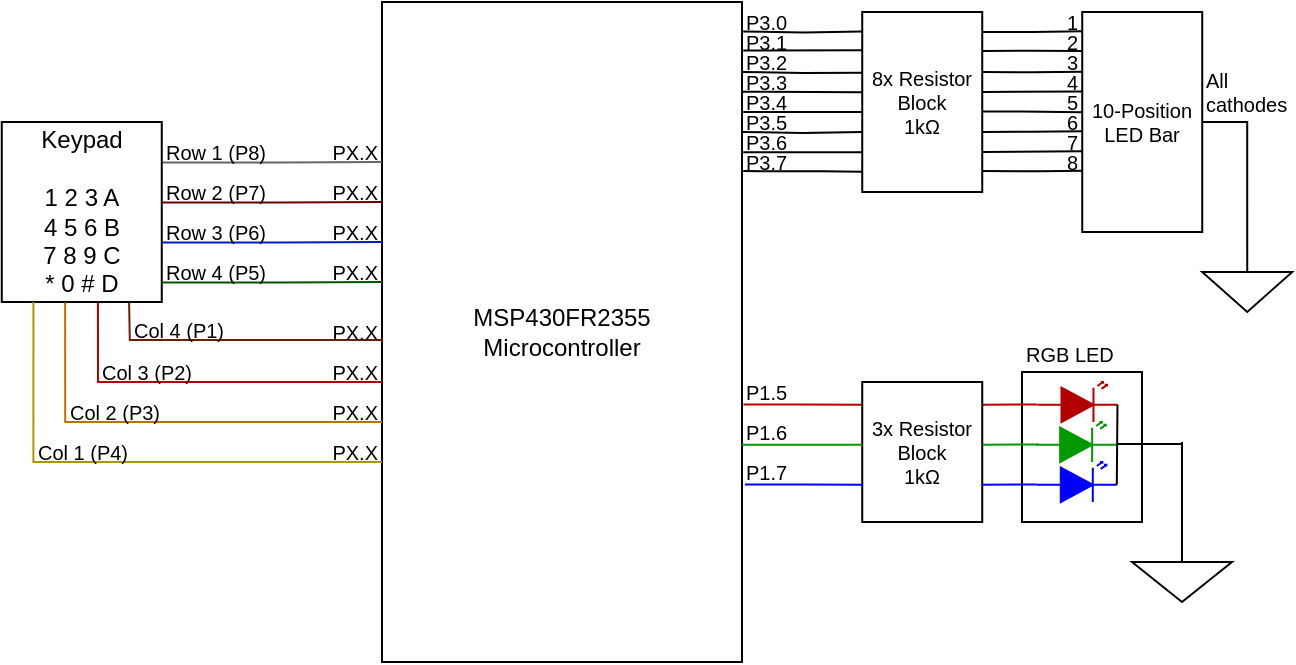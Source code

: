 <mxfile version="20.8.16" type="device"><diagram name="Page-1" id="kzfvySlIqwPfP_L1Abvg"><mxGraphModel dx="474" dy="565" grid="1" gridSize="10" guides="1" tooltips="1" connect="1" arrows="1" fold="1" page="1" pageScale="1" pageWidth="850" pageHeight="1100" math="0" shadow="0"><root><mxCell id="0"/><mxCell id="1" parent="0"/><mxCell id="_Lrtg282u_XTiWwcPt3M-151" value="" style="rounded=0;whiteSpace=wrap;html=1;" vertex="1" parent="1"><mxGeometry x="570" y="355" width="60" height="75" as="geometry"/></mxCell><mxCell id="_Lrtg282u_XTiWwcPt3M-1" value="MSP430FR2355&lt;br style=&quot;border-color: var(--border-color);&quot;&gt;Microcontroller" style="rounded=0;whiteSpace=wrap;html=1;" vertex="1" parent="1"><mxGeometry x="250" y="170" width="180" height="330" as="geometry"/></mxCell><mxCell id="_Lrtg282u_XTiWwcPt3M-58" value="8x Resistor Block&lt;br&gt;1kΩ" style="rounded=0;whiteSpace=wrap;html=1;fontSize=10;" vertex="1" parent="1"><mxGeometry x="490.12" y="175" width="60" height="90" as="geometry"/></mxCell><mxCell id="_Lrtg282u_XTiWwcPt3M-59" style="edgeStyle=orthogonalEdgeStyle;rounded=0;orthogonalLoop=1;jettySize=auto;html=1;exitX=1.004;exitY=0.081;exitDx=0;exitDy=0;endArrow=none;endFill=0;exitPerimeter=0;entryX=-0.003;entryY=0.108;entryDx=0;entryDy=0;entryPerimeter=0;fillColor=#f5f5f5;strokeColor=#000000;" edge="1" parent="1" target="_Lrtg282u_XTiWwcPt3M-58"><mxGeometry relative="1" as="geometry"><mxPoint x="430.6" y="184.72" as="sourcePoint"/><mxPoint x="500.12" y="185" as="targetPoint"/><Array as="points"/></mxGeometry></mxCell><mxCell id="_Lrtg282u_XTiWwcPt3M-60" style="edgeStyle=orthogonalEdgeStyle;rounded=0;orthogonalLoop=1;jettySize=auto;html=1;endArrow=none;endFill=0;entryX=-0.003;entryY=0.212;entryDx=0;entryDy=0;entryPerimeter=0;exitX=1.004;exitY=0.16;exitDx=0;exitDy=0;exitPerimeter=0;fillColor=#a20025;strokeColor=#000000;" edge="1" parent="1" target="_Lrtg282u_XTiWwcPt3M-58"><mxGeometry relative="1" as="geometry"><mxPoint x="430.6" y="194.2" as="sourcePoint"/><mxPoint x="509.82" y="185.08" as="targetPoint"/><Array as="points"><mxPoint x="440.12" y="194"/></Array></mxGeometry></mxCell><mxCell id="_Lrtg282u_XTiWwcPt3M-61" style="edgeStyle=orthogonalEdgeStyle;rounded=0;orthogonalLoop=1;jettySize=auto;html=1;endArrow=none;endFill=0;entryX=-0.001;entryY=0.338;entryDx=0;entryDy=0;exitX=1;exitY=0.25;exitDx=0;exitDy=0;entryPerimeter=0;fillColor=#0050ef;strokeColor=#000000;" edge="1" parent="1" target="_Lrtg282u_XTiWwcPt3M-58"><mxGeometry relative="1" as="geometry"><mxPoint x="430.12" y="205" as="sourcePoint"/><mxPoint x="509.82" y="185.08" as="targetPoint"/><Array as="points"/></mxGeometry></mxCell><mxCell id="_Lrtg282u_XTiWwcPt3M-62" style="edgeStyle=orthogonalEdgeStyle;rounded=0;orthogonalLoop=1;jettySize=auto;html=1;endArrow=none;endFill=0;exitX=1.001;exitY=0.332;exitDx=0;exitDy=0;exitPerimeter=0;entryX=0.002;entryY=0.446;entryDx=0;entryDy=0;entryPerimeter=0;fillColor=#008a00;strokeColor=#000000;" edge="1" parent="1" target="_Lrtg282u_XTiWwcPt3M-58"><mxGeometry relative="1" as="geometry"><mxPoint x="430.24" y="214.84" as="sourcePoint"/><mxPoint x="490.12" y="205" as="targetPoint"/><Array as="points"><mxPoint x="490.12" y="215"/></Array></mxGeometry></mxCell><mxCell id="_Lrtg282u_XTiWwcPt3M-63" style="edgeStyle=orthogonalEdgeStyle;rounded=0;orthogonalLoop=1;jettySize=auto;html=1;endArrow=none;endFill=0;entryX=0.002;entryY=0.559;entryDx=0;entryDy=0;entryPerimeter=0;exitX=1.004;exitY=0.417;exitDx=0;exitDy=0;exitPerimeter=0;fillColor=#e3c800;strokeColor=#000000;" edge="1" parent="1" target="_Lrtg282u_XTiWwcPt3M-58"><mxGeometry relative="1" as="geometry"><mxPoint x="430.6" y="225.04" as="sourcePoint"/><mxPoint x="509.82" y="185.08" as="targetPoint"/><Array as="points"><mxPoint x="430.12" y="225"/><mxPoint x="490.12" y="225"/></Array></mxGeometry></mxCell><mxCell id="_Lrtg282u_XTiWwcPt3M-64" style="edgeStyle=orthogonalEdgeStyle;rounded=0;orthogonalLoop=1;jettySize=auto;html=1;endArrow=none;endFill=0;exitX=1;exitY=0.5;exitDx=0;exitDy=0;entryX=-0.005;entryY=0.667;entryDx=0;entryDy=0;entryPerimeter=0;fillColor=#f0a30a;strokeColor=#000000;" edge="1" parent="1" target="_Lrtg282u_XTiWwcPt3M-58"><mxGeometry relative="1" as="geometry"><mxPoint x="430.12" y="235" as="sourcePoint"/><mxPoint x="500.12" y="245" as="targetPoint"/><Array as="points"/></mxGeometry></mxCell><mxCell id="_Lrtg282u_XTiWwcPt3M-65" style="edgeStyle=orthogonalEdgeStyle;rounded=0;orthogonalLoop=1;jettySize=auto;html=1;endArrow=none;endFill=0;entryX=-0.001;entryY=0.779;entryDx=0;entryDy=0;entryPerimeter=0;exitX=1.004;exitY=0.584;exitDx=0;exitDy=0;exitPerimeter=0;fillColor=#e51400;strokeColor=#000000;" edge="1" parent="1" target="_Lrtg282u_XTiWwcPt3M-58"><mxGeometry relative="1" as="geometry"><mxPoint x="430.6" y="245.08" as="sourcePoint"/><mxPoint x="509.82" y="185.08" as="targetPoint"/><Array as="points"><mxPoint x="430.12" y="245"/><mxPoint x="490.12" y="245"/></Array></mxGeometry></mxCell><mxCell id="_Lrtg282u_XTiWwcPt3M-66" style="edgeStyle=orthogonalEdgeStyle;rounded=0;orthogonalLoop=1;jettySize=auto;html=1;endArrow=none;endFill=0;exitX=1.004;exitY=0.663;exitDx=0;exitDy=0;exitPerimeter=0;entryX=-0.001;entryY=0.887;entryDx=0;entryDy=0;entryPerimeter=0;fillColor=#a0522d;strokeColor=#000000;" edge="1" parent="1" target="_Lrtg282u_XTiWwcPt3M-58"><mxGeometry relative="1" as="geometry"><mxPoint x="430.6" y="254.56" as="sourcePoint"/><mxPoint x="490.12" y="255" as="targetPoint"/><Array as="points"><mxPoint x="470.12" y="255"/></Array></mxGeometry></mxCell><mxCell id="_Lrtg282u_XTiWwcPt3M-67" value="P3.0" style="text;html=1;strokeColor=none;fillColor=none;align=left;verticalAlign=middle;whiteSpace=wrap;rounded=0;movable=1;resizable=1;rotatable=1;deletable=1;editable=1;connectable=1;fontSize=10;" vertex="1" parent="1"><mxGeometry x="430.12" y="175" width="30" height="10" as="geometry"/></mxCell><mxCell id="_Lrtg282u_XTiWwcPt3M-68" value="P3.1" style="text;html=1;strokeColor=none;fillColor=none;align=left;verticalAlign=middle;whiteSpace=wrap;rounded=0;movable=1;resizable=1;rotatable=1;deletable=1;editable=1;connectable=1;fontSize=10;" vertex="1" parent="1"><mxGeometry x="430.12" y="185" width="30" height="10" as="geometry"/></mxCell><mxCell id="_Lrtg282u_XTiWwcPt3M-69" value="&lt;span style=&quot;font-weight: normal;&quot;&gt;P3.2&lt;/span&gt;" style="text;html=1;strokeColor=none;fillColor=none;align=left;verticalAlign=middle;whiteSpace=wrap;rounded=0;movable=1;resizable=1;rotatable=1;deletable=1;editable=1;connectable=1;fontSize=10;fontStyle=1" vertex="1" parent="1"><mxGeometry x="430.12" y="195" width="30" height="10" as="geometry"/></mxCell><mxCell id="_Lrtg282u_XTiWwcPt3M-70" value="P3.3" style="text;html=1;strokeColor=none;fillColor=none;align=left;verticalAlign=middle;whiteSpace=wrap;rounded=0;movable=1;resizable=1;rotatable=1;deletable=1;editable=1;connectable=1;fontSize=10;fontStyle=0" vertex="1" parent="1"><mxGeometry x="430.12" y="205" width="30" height="10" as="geometry"/></mxCell><mxCell id="_Lrtg282u_XTiWwcPt3M-71" value="P3.4" style="text;html=1;strokeColor=none;fillColor=none;align=left;verticalAlign=middle;whiteSpace=wrap;rounded=0;movable=1;resizable=1;rotatable=1;deletable=1;editable=1;connectable=1;fontSize=10;" vertex="1" parent="1"><mxGeometry x="430.12" y="215" width="30" height="10" as="geometry"/></mxCell><mxCell id="_Lrtg282u_XTiWwcPt3M-72" value="P3.5" style="text;html=1;strokeColor=none;fillColor=none;align=left;verticalAlign=middle;whiteSpace=wrap;rounded=0;movable=1;resizable=1;rotatable=1;deletable=1;editable=1;connectable=1;fontSize=10;" vertex="1" parent="1"><mxGeometry x="430.12" y="225" width="30" height="10" as="geometry"/></mxCell><mxCell id="_Lrtg282u_XTiWwcPt3M-73" value="P3.6" style="text;html=1;strokeColor=none;fillColor=none;align=left;verticalAlign=middle;whiteSpace=wrap;rounded=0;movable=1;resizable=1;rotatable=1;deletable=1;editable=1;connectable=1;fontSize=10;" vertex="1" parent="1"><mxGeometry x="430.12" y="235" width="30" height="10" as="geometry"/></mxCell><mxCell id="_Lrtg282u_XTiWwcPt3M-74" value="P3.7" style="text;html=1;strokeColor=none;fillColor=none;align=left;verticalAlign=middle;whiteSpace=wrap;rounded=0;movable=1;resizable=1;rotatable=1;deletable=1;editable=1;connectable=1;fontSize=10;" vertex="1" parent="1"><mxGeometry x="430.12" y="245" width="30" height="10" as="geometry"/></mxCell><mxCell id="_Lrtg282u_XTiWwcPt3M-75" value="10-Position LED Bar" style="rounded=0;whiteSpace=wrap;html=1;fontSize=10;" vertex="1" parent="1"><mxGeometry x="600.12" y="175" width="60" height="110" as="geometry"/></mxCell><mxCell id="_Lrtg282u_XTiWwcPt3M-76" style="edgeStyle=orthogonalEdgeStyle;rounded=0;orthogonalLoop=1;jettySize=auto;html=1;exitX=1.003;exitY=0.111;exitDx=0;exitDy=0;endArrow=none;endFill=0;exitPerimeter=0;entryX=0;entryY=0.088;entryDx=0;entryDy=0;entryPerimeter=0;fillColor=#f5f5f5;strokeColor=#000000;" edge="1" parent="1" source="_Lrtg282u_XTiWwcPt3M-58" target="_Lrtg282u_XTiWwcPt3M-75"><mxGeometry relative="1" as="geometry"><mxPoint x="540.6" y="184.72" as="sourcePoint"/><mxPoint x="619.94" y="184.72" as="targetPoint"/><Array as="points"/></mxGeometry></mxCell><mxCell id="_Lrtg282u_XTiWwcPt3M-77" style="edgeStyle=orthogonalEdgeStyle;rounded=0;orthogonalLoop=1;jettySize=auto;html=1;endArrow=none;endFill=0;entryX=-0.003;entryY=0.177;entryDx=0;entryDy=0;entryPerimeter=0;exitX=1.004;exitY=0.216;exitDx=0;exitDy=0;exitPerimeter=0;fillColor=#a20025;strokeColor=#000000;" edge="1" parent="1" source="_Lrtg282u_XTiWwcPt3M-58" target="_Lrtg282u_XTiWwcPt3M-75"><mxGeometry relative="1" as="geometry"><mxPoint x="540.6" y="194.2" as="sourcePoint"/><mxPoint x="619.94" y="194.08" as="targetPoint"/><Array as="points"/></mxGeometry></mxCell><mxCell id="_Lrtg282u_XTiWwcPt3M-78" style="edgeStyle=orthogonalEdgeStyle;rounded=0;orthogonalLoop=1;jettySize=auto;html=1;endArrow=none;endFill=0;entryX=0;entryY=0.272;entryDx=0;entryDy=0;exitX=1;exitY=0.334;exitDx=0;exitDy=0;entryPerimeter=0;fillColor=#0050ef;strokeColor=#000000;exitPerimeter=0;" edge="1" parent="1" source="_Lrtg282u_XTiWwcPt3M-58" target="_Lrtg282u_XTiWwcPt3M-75"><mxGeometry relative="1" as="geometry"><mxPoint x="540.12" y="205" as="sourcePoint"/><mxPoint x="620.06" y="205.42" as="targetPoint"/><Array as="points"/></mxGeometry></mxCell><mxCell id="_Lrtg282u_XTiWwcPt3M-79" style="edgeStyle=orthogonalEdgeStyle;rounded=0;orthogonalLoop=1;jettySize=auto;html=1;endArrow=none;endFill=0;exitX=1.004;exitY=0.444;exitDx=0;exitDy=0;exitPerimeter=0;entryX=-0.003;entryY=0.361;entryDx=0;entryDy=0;entryPerimeter=0;fillColor=#008a00;strokeColor=#000000;" edge="1" parent="1" source="_Lrtg282u_XTiWwcPt3M-58" target="_Lrtg282u_XTiWwcPt3M-75"><mxGeometry relative="1" as="geometry"><mxPoint x="540.24" y="214.84" as="sourcePoint"/><mxPoint x="620.24" y="215.14" as="targetPoint"/><Array as="points"><mxPoint x="600.12" y="215"/></Array></mxGeometry></mxCell><mxCell id="_Lrtg282u_XTiWwcPt3M-80" style="edgeStyle=orthogonalEdgeStyle;rounded=0;orthogonalLoop=1;jettySize=auto;html=1;endArrow=none;endFill=0;entryX=0.004;entryY=0.456;entryDx=0;entryDy=0;entryPerimeter=0;fillColor=#e3c800;strokeColor=#000000;exitX=1.004;exitY=0.553;exitDx=0;exitDy=0;exitPerimeter=0;" edge="1" parent="1" source="_Lrtg282u_XTiWwcPt3M-58" target="_Lrtg282u_XTiWwcPt3M-75"><mxGeometry relative="1" as="geometry"><mxPoint x="570.12" y="235" as="sourcePoint"/><mxPoint x="620.24" y="225.31" as="targetPoint"/><Array as="points"><mxPoint x="570.12" y="225"/></Array></mxGeometry></mxCell><mxCell id="_Lrtg282u_XTiWwcPt3M-81" style="edgeStyle=orthogonalEdgeStyle;rounded=0;orthogonalLoop=1;jettySize=auto;html=1;endArrow=none;endFill=0;exitX=0.998;exitY=0.666;exitDx=0;exitDy=0;entryX=0;entryY=0.542;entryDx=0;entryDy=0;entryPerimeter=0;fillColor=#f0a30a;strokeColor=#000000;exitPerimeter=0;" edge="1" parent="1" source="_Lrtg282u_XTiWwcPt3M-58" target="_Lrtg282u_XTiWwcPt3M-75"><mxGeometry relative="1" as="geometry"><mxPoint x="540.12" y="235" as="sourcePoint"/><mxPoint x="619.82" y="235.03" as="targetPoint"/><Array as="points"/></mxGeometry></mxCell><mxCell id="_Lrtg282u_XTiWwcPt3M-82" style="edgeStyle=orthogonalEdgeStyle;rounded=0;orthogonalLoop=1;jettySize=auto;html=1;endArrow=none;endFill=0;entryX=-0.003;entryY=0.633;entryDx=0;entryDy=0;entryPerimeter=0;exitX=1.002;exitY=0.778;exitDx=0;exitDy=0;exitPerimeter=0;fillColor=#e51400;strokeColor=#000000;" edge="1" parent="1" source="_Lrtg282u_XTiWwcPt3M-58" target="_Lrtg282u_XTiWwcPt3M-75"><mxGeometry relative="1" as="geometry"><mxPoint x="540.6" y="245.08" as="sourcePoint"/><mxPoint x="620.06" y="245.11" as="targetPoint"/><Array as="points"><mxPoint x="600.12" y="245"/></Array></mxGeometry></mxCell><mxCell id="_Lrtg282u_XTiWwcPt3M-83" style="edgeStyle=orthogonalEdgeStyle;rounded=0;orthogonalLoop=1;jettySize=auto;html=1;endArrow=none;endFill=0;exitX=1;exitY=0.884;exitDx=0;exitDy=0;exitPerimeter=0;entryX=-0.003;entryY=0.722;entryDx=0;entryDy=0;entryPerimeter=0;fillColor=#a0522d;strokeColor=#000000;" edge="1" parent="1" source="_Lrtg282u_XTiWwcPt3M-58" target="_Lrtg282u_XTiWwcPt3M-75"><mxGeometry relative="1" as="geometry"><mxPoint x="540.6" y="254.56" as="sourcePoint"/><mxPoint x="620.06" y="254.83" as="targetPoint"/><Array as="points"><mxPoint x="580.12" y="255"/></Array></mxGeometry></mxCell><mxCell id="_Lrtg282u_XTiWwcPt3M-84" value="1" style="text;html=1;strokeColor=none;fillColor=none;align=right;verticalAlign=middle;whiteSpace=wrap;rounded=0;movable=1;resizable=1;rotatable=1;deletable=1;editable=1;connectable=1;fontSize=10;fontStyle=0" vertex="1" parent="1"><mxGeometry x="580.12" y="175" width="20" height="10" as="geometry"/></mxCell><mxCell id="_Lrtg282u_XTiWwcPt3M-85" value="2" style="text;html=1;strokeColor=none;fillColor=none;align=right;verticalAlign=middle;whiteSpace=wrap;rounded=0;movable=1;resizable=1;rotatable=1;deletable=1;editable=1;connectable=1;fontSize=10;fontStyle=0" vertex="1" parent="1"><mxGeometry x="580.12" y="185" width="20" height="10" as="geometry"/></mxCell><mxCell id="_Lrtg282u_XTiWwcPt3M-86" value="3" style="text;html=1;strokeColor=none;fillColor=none;align=right;verticalAlign=middle;whiteSpace=wrap;rounded=0;movable=1;resizable=1;rotatable=1;deletable=1;editable=1;connectable=1;fontSize=10;fontStyle=0" vertex="1" parent="1"><mxGeometry x="580.12" y="195" width="20" height="10" as="geometry"/></mxCell><mxCell id="_Lrtg282u_XTiWwcPt3M-87" value="4" style="text;html=1;strokeColor=none;fillColor=none;align=right;verticalAlign=middle;whiteSpace=wrap;rounded=0;movable=1;resizable=1;rotatable=1;deletable=1;editable=1;connectable=1;fontSize=10;fontStyle=0" vertex="1" parent="1"><mxGeometry x="580.12" y="205" width="20" height="10" as="geometry"/></mxCell><mxCell id="_Lrtg282u_XTiWwcPt3M-88" value="5" style="text;html=1;strokeColor=none;fillColor=none;align=right;verticalAlign=middle;whiteSpace=wrap;rounded=0;movable=1;resizable=1;rotatable=1;deletable=1;editable=1;connectable=1;fontSize=10;fontStyle=0" vertex="1" parent="1"><mxGeometry x="580.12" y="215" width="20" height="10" as="geometry"/></mxCell><mxCell id="_Lrtg282u_XTiWwcPt3M-89" value="6" style="text;html=1;strokeColor=none;fillColor=none;align=right;verticalAlign=middle;whiteSpace=wrap;rounded=0;movable=1;resizable=1;rotatable=1;deletable=1;editable=1;connectable=1;fontSize=10;fontStyle=0" vertex="1" parent="1"><mxGeometry x="580.12" y="225" width="20" height="10" as="geometry"/></mxCell><mxCell id="_Lrtg282u_XTiWwcPt3M-90" value="7" style="text;html=1;strokeColor=none;fillColor=none;align=right;verticalAlign=middle;whiteSpace=wrap;rounded=0;movable=1;resizable=1;rotatable=1;deletable=1;editable=1;connectable=1;fontSize=10;fontStyle=0" vertex="1" parent="1"><mxGeometry x="580.12" y="235" width="20" height="10" as="geometry"/></mxCell><mxCell id="_Lrtg282u_XTiWwcPt3M-91" value="8" style="text;html=1;strokeColor=none;fillColor=none;align=right;verticalAlign=middle;whiteSpace=wrap;rounded=0;movable=1;resizable=1;rotatable=1;deletable=1;editable=1;connectable=1;fontSize=10;fontStyle=0" vertex="1" parent="1"><mxGeometry x="580.12" y="245" width="20" height="10" as="geometry"/></mxCell><mxCell id="_Lrtg282u_XTiWwcPt3M-92" style="edgeStyle=orthogonalEdgeStyle;rounded=0;orthogonalLoop=1;jettySize=auto;html=1;exitX=0.5;exitY=0;exitDx=0;exitDy=0;exitPerimeter=0;entryX=1;entryY=0.5;entryDx=0;entryDy=0;fontSize=10;endArrow=none;endFill=0;" edge="1" parent="1" source="_Lrtg282u_XTiWwcPt3M-93" target="_Lrtg282u_XTiWwcPt3M-75"><mxGeometry relative="1" as="geometry"/></mxCell><mxCell id="_Lrtg282u_XTiWwcPt3M-93" value="" style="pointerEvents=1;verticalLabelPosition=bottom;shadow=0;dashed=0;align=center;html=1;verticalAlign=top;shape=mxgraph.electrical.signal_sources.signal_ground;" vertex="1" parent="1"><mxGeometry x="660.12" y="295" width="45" height="30" as="geometry"/></mxCell><mxCell id="_Lrtg282u_XTiWwcPt3M-94" value="All cathodes" style="text;html=1;strokeColor=none;fillColor=none;align=left;verticalAlign=bottom;whiteSpace=wrap;rounded=0;movable=1;resizable=1;rotatable=1;deletable=1;editable=1;connectable=1;fontSize=10;" vertex="1" parent="1"><mxGeometry x="660.12" y="205" width="40" height="25" as="geometry"/></mxCell><mxCell id="_Lrtg282u_XTiWwcPt3M-99" style="edgeStyle=orthogonalEdgeStyle;rounded=0;orthogonalLoop=1;jettySize=auto;html=1;entryX=0;entryY=0.57;entryDx=0;entryDy=0;entryPerimeter=0;endArrow=none;endFill=0;exitX=0.999;exitY=0.886;exitDx=0;exitDy=0;exitPerimeter=0;fillColor=#e51400;strokeColor=#B20000;" edge="1" parent="1" target="_Lrtg282u_XTiWwcPt3M-101"><mxGeometry relative="1" as="geometry"><mxPoint x="550.12" y="371.32" as="sourcePoint"/></mxGeometry></mxCell><mxCell id="_Lrtg282u_XTiWwcPt3M-101" value="" style="verticalLabelPosition=bottom;shadow=0;dashed=0;align=center;html=1;verticalAlign=top;shape=mxgraph.electrical.opto_electronics.led_2;pointerEvents=1;direction=east;fillColor=#B20000;fontColor=#ffffff;strokeColor=#B20000;" vertex="1" parent="1"><mxGeometry x="577.74" y="360" width="40" height="20" as="geometry"/></mxCell><mxCell id="_Lrtg282u_XTiWwcPt3M-104" value="3x Resistor Block&lt;br&gt;1kΩ" style="rounded=0;whiteSpace=wrap;html=1;fontSize=10;" vertex="1" parent="1"><mxGeometry x="490.12" y="360" width="60" height="70" as="geometry"/></mxCell><mxCell id="_Lrtg282u_XTiWwcPt3M-129" style="edgeStyle=orthogonalEdgeStyle;rounded=0;orthogonalLoop=1;jettySize=auto;html=1;entryX=0;entryY=0.57;entryDx=0;entryDy=0;entryPerimeter=0;endArrow=none;endFill=0;exitX=0.999;exitY=0.886;exitDx=0;exitDy=0;exitPerimeter=0;fillColor=#e51400;strokeColor=#009900;" edge="1" parent="1"><mxGeometry relative="1" as="geometry"><mxPoint x="550.45" y="391.32" as="sourcePoint"/><mxPoint x="578.07" y="391.4" as="targetPoint"/></mxGeometry></mxCell><mxCell id="_Lrtg282u_XTiWwcPt3M-131" value="" style="verticalLabelPosition=bottom;shadow=0;dashed=0;align=center;html=1;verticalAlign=top;shape=mxgraph.electrical.opto_electronics.led_2;pointerEvents=1;direction=east;fillColor=#009900;fontColor=#ffffff;strokeColor=#009900;" vertex="1" parent="1"><mxGeometry x="577.07" y="380" width="40" height="20" as="geometry"/></mxCell><mxCell id="_Lrtg282u_XTiWwcPt3M-133" style="edgeStyle=orthogonalEdgeStyle;rounded=0;orthogonalLoop=1;jettySize=auto;html=1;entryX=0;entryY=0.57;entryDx=0;entryDy=0;entryPerimeter=0;endArrow=none;endFill=0;exitX=0.999;exitY=0.886;exitDx=0;exitDy=0;exitPerimeter=0;fillColor=#e51400;strokeColor=#0000FF;" edge="1" parent="1" target="_Lrtg282u_XTiWwcPt3M-135"><mxGeometry relative="1" as="geometry"><mxPoint x="549.78" y="411.32" as="sourcePoint"/></mxGeometry></mxCell><mxCell id="_Lrtg282u_XTiWwcPt3M-135" value="" style="verticalLabelPosition=bottom;shadow=0;dashed=0;align=center;html=1;verticalAlign=top;shape=mxgraph.electrical.opto_electronics.led_2;pointerEvents=1;direction=east;fillColor=#0000FF;fontColor=#ffffff;strokeColor=#0000FF;" vertex="1" parent="1"><mxGeometry x="577.4" y="400" width="40" height="20" as="geometry"/></mxCell><mxCell id="_Lrtg282u_XTiWwcPt3M-139" value="" style="pointerEvents=1;verticalLabelPosition=bottom;shadow=0;dashed=0;align=center;html=1;verticalAlign=top;shape=mxgraph.electrical.signal_sources.signal_ground;" vertex="1" parent="1"><mxGeometry x="625" y="440" width="50" height="30" as="geometry"/></mxCell><mxCell id="_Lrtg282u_XTiWwcPt3M-141" style="edgeStyle=orthogonalEdgeStyle;rounded=0;orthogonalLoop=1;jettySize=auto;html=1;entryX=0;entryY=0.57;entryDx=0;entryDy=0;entryPerimeter=0;endArrow=none;endFill=0;exitX=1.004;exitY=0.61;exitDx=0;exitDy=0;exitPerimeter=0;fillColor=#e51400;strokeColor=#B20000;" edge="1" parent="1" source="_Lrtg282u_XTiWwcPt3M-1"><mxGeometry relative="1" as="geometry"><mxPoint x="462.12" y="371.32" as="sourcePoint"/><mxPoint x="489.74" y="371.4" as="targetPoint"/></mxGeometry></mxCell><mxCell id="_Lrtg282u_XTiWwcPt3M-142" style="edgeStyle=orthogonalEdgeStyle;rounded=0;orthogonalLoop=1;jettySize=auto;html=1;entryX=0;entryY=0.57;entryDx=0;entryDy=0;entryPerimeter=0;endArrow=none;endFill=0;exitX=1;exitY=0.671;exitDx=0;exitDy=0;exitPerimeter=0;fillColor=#e51400;strokeColor=#009900;" edge="1" parent="1" source="_Lrtg282u_XTiWwcPt3M-1"><mxGeometry relative="1" as="geometry"><mxPoint x="462.45" y="391.32" as="sourcePoint"/><mxPoint x="490.07" y="391.4" as="targetPoint"/></mxGeometry></mxCell><mxCell id="_Lrtg282u_XTiWwcPt3M-143" style="edgeStyle=orthogonalEdgeStyle;rounded=0;orthogonalLoop=1;jettySize=auto;html=1;entryX=0;entryY=0.57;entryDx=0;entryDy=0;entryPerimeter=0;endArrow=none;endFill=0;exitX=1.008;exitY=0.731;exitDx=0;exitDy=0;exitPerimeter=0;fillColor=#e51400;strokeColor=#0000FF;" edge="1" parent="1" source="_Lrtg282u_XTiWwcPt3M-1"><mxGeometry relative="1" as="geometry"><mxPoint x="462.78" y="411.32" as="sourcePoint"/><mxPoint x="490.4" y="411.4" as="targetPoint"/></mxGeometry></mxCell><mxCell id="_Lrtg282u_XTiWwcPt3M-145" value="P1.5" style="text;html=1;strokeColor=none;fillColor=none;align=left;verticalAlign=middle;whiteSpace=wrap;rounded=0;movable=1;resizable=1;rotatable=1;deletable=1;editable=1;connectable=1;fontSize=10;" vertex="1" parent="1"><mxGeometry x="430" y="360" width="30" height="10" as="geometry"/></mxCell><mxCell id="_Lrtg282u_XTiWwcPt3M-146" value="P1.6" style="text;html=1;strokeColor=none;fillColor=none;align=left;verticalAlign=middle;whiteSpace=wrap;rounded=0;movable=1;resizable=1;rotatable=1;deletable=1;editable=1;connectable=1;fontSize=10;" vertex="1" parent="1"><mxGeometry x="430" y="380" width="30" height="10" as="geometry"/></mxCell><mxCell id="_Lrtg282u_XTiWwcPt3M-147" value="P1.7" style="text;html=1;strokeColor=none;fillColor=none;align=left;verticalAlign=middle;whiteSpace=wrap;rounded=0;movable=1;resizable=1;rotatable=1;deletable=1;editable=1;connectable=1;fontSize=10;" vertex="1" parent="1"><mxGeometry x="430.12" y="400" width="30" height="10" as="geometry"/></mxCell><mxCell id="_Lrtg282u_XTiWwcPt3M-153" value="" style="endArrow=none;html=1;rounded=0;strokeColor=#000000;fillColor=#000000;entryX=1;entryY=0.57;entryDx=0;entryDy=0;entryPerimeter=0;exitX=1;exitY=0.57;exitDx=0;exitDy=0;exitPerimeter=0;" edge="1" parent="1" source="_Lrtg282u_XTiWwcPt3M-135" target="_Lrtg282u_XTiWwcPt3M-101"><mxGeometry width="50" height="50" relative="1" as="geometry"><mxPoint x="590" y="420" as="sourcePoint"/><mxPoint x="640" y="370" as="targetPoint"/></mxGeometry></mxCell><mxCell id="_Lrtg282u_XTiWwcPt3M-154" value="" style="endArrow=none;html=1;rounded=0;strokeColor=#000000;fillColor=#000000;" edge="1" parent="1"><mxGeometry width="50" height="50" relative="1" as="geometry"><mxPoint x="650" y="391" as="sourcePoint"/><mxPoint x="618" y="391" as="targetPoint"/></mxGeometry></mxCell><mxCell id="_Lrtg282u_XTiWwcPt3M-155" value="" style="endArrow=none;html=1;rounded=0;strokeColor=#000000;fillColor=#000000;exitX=0.5;exitY=0;exitDx=0;exitDy=0;exitPerimeter=0;" edge="1" parent="1" source="_Lrtg282u_XTiWwcPt3M-139"><mxGeometry width="50" height="50" relative="1" as="geometry"><mxPoint x="650.0" y="430" as="sourcePoint"/><mxPoint x="650" y="390" as="targetPoint"/></mxGeometry></mxCell><mxCell id="_Lrtg282u_XTiWwcPt3M-156" value="" style="endArrow=none;html=1;rounded=0;strokeColor=#000000;fillColor=#000000;exitX=0.5;exitY=0;exitDx=0;exitDy=0;exitPerimeter=0;" edge="1" parent="1" source="_Lrtg282u_XTiWwcPt3M-139"><mxGeometry width="50" height="50" relative="1" as="geometry"><mxPoint x="650.0" y="440" as="sourcePoint"/><mxPoint x="650" y="390" as="targetPoint"/></mxGeometry></mxCell><mxCell id="_Lrtg282u_XTiWwcPt3M-157" value="" style="endArrow=none;html=1;rounded=0;strokeColor=#000000;fillColor=#000000;exitX=0.5;exitY=0;exitDx=0;exitDy=0;exitPerimeter=0;" edge="1" parent="1" source="_Lrtg282u_XTiWwcPt3M-139"><mxGeometry width="50" height="50" relative="1" as="geometry"><mxPoint x="650.0" y="440" as="sourcePoint"/><mxPoint x="650" y="390" as="targetPoint"/></mxGeometry></mxCell><mxCell id="_Lrtg282u_XTiWwcPt3M-158" value="" style="endArrow=none;html=1;rounded=0;strokeColor=#000000;fillColor=#000000;exitX=0.5;exitY=0;exitDx=0;exitDy=0;exitPerimeter=0;" edge="1" parent="1" source="_Lrtg282u_XTiWwcPt3M-139"><mxGeometry width="50" height="50" relative="1" as="geometry"><mxPoint x="650.0" y="440" as="sourcePoint"/><mxPoint x="650" y="390" as="targetPoint"/></mxGeometry></mxCell><mxCell id="_Lrtg282u_XTiWwcPt3M-159" value="RGB LED" style="text;html=1;strokeColor=none;fillColor=none;align=left;verticalAlign=bottom;whiteSpace=wrap;rounded=0;movable=1;resizable=1;rotatable=1;deletable=1;editable=1;connectable=1;fontSize=10;" vertex="1" parent="1"><mxGeometry x="570.12" y="330" width="49.88" height="25" as="geometry"/></mxCell><mxCell id="_Lrtg282u_XTiWwcPt3M-185" style="edgeStyle=orthogonalEdgeStyle;rounded=0;orthogonalLoop=1;jettySize=auto;html=1;exitX=1.005;exitY=0.403;exitDx=0;exitDy=0;entryX=1;entryY=1;entryDx=0;entryDy=0;endArrow=none;endFill=0;exitPerimeter=0;fillColor=#f5f5f5;strokeColor=#666666;" edge="1" parent="1" target="_Lrtg282u_XTiWwcPt3M-194"><mxGeometry relative="1" as="geometry"><mxPoint x="140.28" y="250.27" as="sourcePoint"/><mxPoint x="259.76" y="250.8" as="targetPoint"/><Array as="points"><mxPoint x="199.88" y="250"/><mxPoint x="199.88" y="250"/></Array></mxGeometry></mxCell><mxCell id="_Lrtg282u_XTiWwcPt3M-186" value="Keypad&lt;br&gt;&lt;br&gt;1 2 3 A&lt;br&gt;4 5 6 B&lt;br&gt;7 8 9 C&lt;br&gt;* 0 # D" style="rounded=0;whiteSpace=wrap;html=1;" vertex="1" parent="1"><mxGeometry x="59.88" y="230" width="80" height="90" as="geometry"/></mxCell><mxCell id="_Lrtg282u_XTiWwcPt3M-187" value="Row 1 (P8)" style="text;html=1;strokeColor=none;fillColor=none;align=left;verticalAlign=middle;whiteSpace=wrap;rounded=0;movable=1;resizable=1;rotatable=1;deletable=1;editable=1;connectable=1;fontSize=10;" vertex="1" parent="1"><mxGeometry x="139.88" y="240" width="60" height="10" as="geometry"/></mxCell><mxCell id="_Lrtg282u_XTiWwcPt3M-188" style="edgeStyle=orthogonalEdgeStyle;rounded=0;orthogonalLoop=1;jettySize=auto;html=1;exitX=1.005;exitY=0.403;exitDx=0;exitDy=0;entryX=1;entryY=1;entryDx=0;entryDy=0;endArrow=none;endFill=0;exitPerimeter=0;fillColor=#a20025;strokeColor=#6F0000;" edge="1" parent="1" target="_Lrtg282u_XTiWwcPt3M-195"><mxGeometry relative="1" as="geometry"><mxPoint x="140.28" y="270.27" as="sourcePoint"/><mxPoint x="259.76" y="270.8" as="targetPoint"/><Array as="points"><mxPoint x="199.88" y="270"/><mxPoint x="199.88" y="270"/></Array></mxGeometry></mxCell><mxCell id="_Lrtg282u_XTiWwcPt3M-189" value="Row 2 (P7)" style="text;html=1;strokeColor=none;fillColor=none;align=left;verticalAlign=middle;whiteSpace=wrap;rounded=0;movable=1;resizable=1;rotatable=1;deletable=1;editable=1;connectable=1;fontSize=10;" vertex="1" parent="1"><mxGeometry x="139.88" y="260" width="60" height="10" as="geometry"/></mxCell><mxCell id="_Lrtg282u_XTiWwcPt3M-190" style="edgeStyle=orthogonalEdgeStyle;rounded=0;orthogonalLoop=1;jettySize=auto;html=1;exitX=1.005;exitY=0.403;exitDx=0;exitDy=0;entryX=1;entryY=1;entryDx=0;entryDy=0;endArrow=none;endFill=0;exitPerimeter=0;fillColor=#0050ef;strokeColor=#001DBC;" edge="1" parent="1" target="_Lrtg282u_XTiWwcPt3M-196"><mxGeometry relative="1" as="geometry"><mxPoint x="140.4" y="290.27" as="sourcePoint"/><mxPoint x="259.88" y="290.8" as="targetPoint"/><Array as="points"><mxPoint x="199.88" y="290"/><mxPoint x="199.88" y="290"/></Array></mxGeometry></mxCell><mxCell id="_Lrtg282u_XTiWwcPt3M-191" value="Row 3 (P6)" style="text;html=1;strokeColor=none;fillColor=none;align=left;verticalAlign=middle;whiteSpace=wrap;rounded=0;movable=1;resizable=1;rotatable=1;deletable=1;editable=1;connectable=1;fontSize=10;" vertex="1" parent="1"><mxGeometry x="140" y="280" width="59.88" height="10" as="geometry"/></mxCell><mxCell id="_Lrtg282u_XTiWwcPt3M-192" style="edgeStyle=orthogonalEdgeStyle;rounded=0;orthogonalLoop=1;jettySize=auto;html=1;exitX=1.005;exitY=0.403;exitDx=0;exitDy=0;entryX=1;entryY=1;entryDx=0;entryDy=0;endArrow=none;endFill=0;exitPerimeter=0;fillColor=#008a00;strokeColor=#005700;" edge="1" parent="1" target="_Lrtg282u_XTiWwcPt3M-197"><mxGeometry relative="1" as="geometry"><mxPoint x="140.4" y="310.27" as="sourcePoint"/><mxPoint x="259.88" y="310.8" as="targetPoint"/><Array as="points"><mxPoint x="199.88" y="310"/><mxPoint x="199.88" y="310"/></Array></mxGeometry></mxCell><mxCell id="_Lrtg282u_XTiWwcPt3M-193" value="Row 4 (P5)" style="text;html=1;strokeColor=none;fillColor=none;align=left;verticalAlign=middle;whiteSpace=wrap;rounded=0;movable=1;resizable=1;rotatable=1;deletable=1;editable=1;connectable=1;fontSize=10;" vertex="1" parent="1"><mxGeometry x="140" y="300" width="59.88" height="10" as="geometry"/></mxCell><mxCell id="_Lrtg282u_XTiWwcPt3M-194" value="PX.X" style="text;html=1;strokeColor=none;fillColor=none;align=right;verticalAlign=middle;whiteSpace=wrap;rounded=0;movable=1;resizable=1;rotatable=1;deletable=1;editable=1;connectable=1;fontSize=10;" vertex="1" parent="1"><mxGeometry x="219.88" y="240" width="30" height="10" as="geometry"/></mxCell><mxCell id="_Lrtg282u_XTiWwcPt3M-195" value="PX.X" style="text;html=1;strokeColor=none;fillColor=none;align=right;verticalAlign=middle;whiteSpace=wrap;rounded=0;movable=1;resizable=1;rotatable=1;deletable=1;editable=1;connectable=1;fontSize=10;" vertex="1" parent="1"><mxGeometry x="219.88" y="260" width="30" height="10" as="geometry"/></mxCell><mxCell id="_Lrtg282u_XTiWwcPt3M-196" value="PX.X" style="text;html=1;strokeColor=none;fillColor=none;align=right;verticalAlign=middle;whiteSpace=wrap;rounded=0;movable=1;resizable=1;rotatable=1;deletable=1;editable=1;connectable=1;fontSize=10;" vertex="1" parent="1"><mxGeometry x="219.88" y="280" width="30.12" height="10" as="geometry"/></mxCell><mxCell id="_Lrtg282u_XTiWwcPt3M-197" value="PX.X" style="text;html=1;strokeColor=none;fillColor=none;align=right;verticalAlign=middle;whiteSpace=wrap;rounded=0;movable=1;resizable=1;rotatable=1;deletable=1;editable=1;connectable=1;fontSize=10;" vertex="1" parent="1"><mxGeometry x="219.88" y="300" width="30.12" height="10" as="geometry"/></mxCell><mxCell id="_Lrtg282u_XTiWwcPt3M-198" style="edgeStyle=orthogonalEdgeStyle;rounded=0;orthogonalLoop=1;jettySize=auto;html=1;exitX=0.198;exitY=1;exitDx=0;exitDy=0;endArrow=none;endFill=0;exitPerimeter=0;fillColor=#e3c800;strokeColor=#B09500;entryX=1;entryY=1;entryDx=0;entryDy=0;" edge="1" parent="1" source="_Lrtg282u_XTiWwcPt3M-186" target="_Lrtg282u_XTiWwcPt3M-205"><mxGeometry relative="1" as="geometry"><mxPoint x="60.4" y="370.0" as="sourcePoint"/><mxPoint x="159.88" y="430" as="targetPoint"/><Array as="points"><mxPoint x="75.88" y="400"/></Array></mxGeometry></mxCell><mxCell id="_Lrtg282u_XTiWwcPt3M-199" style="edgeStyle=orthogonalEdgeStyle;rounded=0;orthogonalLoop=1;jettySize=auto;html=1;endArrow=none;endFill=0;exitX=0.796;exitY=1.006;exitDx=0;exitDy=0;exitPerimeter=0;fillColor=#a0522d;strokeColor=#6D1F00;entryX=1;entryY=1;entryDx=0;entryDy=0;" edge="1" parent="1" source="_Lrtg282u_XTiWwcPt3M-186" target="_Lrtg282u_XTiWwcPt3M-202"><mxGeometry relative="1" as="geometry"><mxPoint x="139.88" y="340" as="sourcePoint"/><mxPoint x="179.88" y="350" as="targetPoint"/><Array as="points"><mxPoint x="123.88" y="321"/><mxPoint x="123.88" y="339"/><mxPoint x="229.88" y="339"/></Array></mxGeometry></mxCell><mxCell id="_Lrtg282u_XTiWwcPt3M-200" style="edgeStyle=orthogonalEdgeStyle;rounded=0;orthogonalLoop=1;jettySize=auto;html=1;endArrow=none;endFill=0;exitX=0.396;exitY=1.003;exitDx=0;exitDy=0;exitPerimeter=0;entryX=1;entryY=1;entryDx=0;entryDy=0;fillColor=#f0a30a;strokeColor=#BD7000;" edge="1" parent="1" source="_Lrtg282u_XTiWwcPt3M-186" target="_Lrtg282u_XTiWwcPt3M-204"><mxGeometry relative="1" as="geometry"><mxPoint x="139.88" y="340" as="sourcePoint"/><mxPoint x="199.88" y="360" as="targetPoint"/><Array as="points"><mxPoint x="91.88" y="380"/></Array></mxGeometry></mxCell><mxCell id="_Lrtg282u_XTiWwcPt3M-201" style="edgeStyle=orthogonalEdgeStyle;rounded=0;orthogonalLoop=1;jettySize=auto;html=1;endArrow=none;endFill=0;exitX=0.601;exitY=1.003;exitDx=0;exitDy=0;exitPerimeter=0;entryX=1;entryY=1;entryDx=0;entryDy=0;fillColor=#e51400;strokeColor=#B20000;" edge="1" parent="1" source="_Lrtg282u_XTiWwcPt3M-186" target="_Lrtg282u_XTiWwcPt3M-203"><mxGeometry relative="1" as="geometry"><mxPoint x="139.88" y="340" as="sourcePoint"/><mxPoint x="239.88" y="360" as="targetPoint"/><Array as="points"><mxPoint x="107.88" y="360"/></Array></mxGeometry></mxCell><mxCell id="_Lrtg282u_XTiWwcPt3M-202" value="PX.X" style="text;html=1;strokeColor=none;fillColor=none;align=right;verticalAlign=middle;whiteSpace=wrap;rounded=0;movable=1;resizable=1;rotatable=1;deletable=1;editable=1;connectable=1;fontSize=10;" vertex="1" parent="1"><mxGeometry x="219.88" y="330" width="30" height="10" as="geometry"/></mxCell><mxCell id="_Lrtg282u_XTiWwcPt3M-203" value="PX.X" style="text;html=1;strokeColor=none;fillColor=none;align=right;verticalAlign=middle;whiteSpace=wrap;rounded=0;movable=1;resizable=1;rotatable=1;deletable=1;editable=1;connectable=1;fontSize=10;" vertex="1" parent="1"><mxGeometry x="219.88" y="350" width="30" height="10" as="geometry"/></mxCell><mxCell id="_Lrtg282u_XTiWwcPt3M-204" value="PX.X" style="text;html=1;strokeColor=none;fillColor=none;align=right;verticalAlign=middle;whiteSpace=wrap;rounded=0;movable=1;resizable=1;rotatable=1;deletable=1;editable=1;connectable=1;fontSize=10;" vertex="1" parent="1"><mxGeometry x="219.88" y="370" width="30.12" height="10" as="geometry"/></mxCell><mxCell id="_Lrtg282u_XTiWwcPt3M-205" value="PX.X" style="text;html=1;strokeColor=none;fillColor=none;align=right;verticalAlign=middle;whiteSpace=wrap;rounded=0;movable=1;resizable=1;rotatable=1;deletable=1;editable=1;connectable=1;fontSize=10;" vertex="1" parent="1"><mxGeometry x="219.88" y="390" width="30.12" height="10" as="geometry"/></mxCell><mxCell id="_Lrtg282u_XTiWwcPt3M-206" value="Col 4 (P1)" style="text;html=1;strokeColor=none;fillColor=none;align=left;verticalAlign=middle;whiteSpace=wrap;rounded=0;movable=1;resizable=1;rotatable=1;deletable=1;editable=1;connectable=1;fontSize=10;" vertex="1" parent="1"><mxGeometry x="123.88" y="329" width="59.88" height="10" as="geometry"/></mxCell><mxCell id="_Lrtg282u_XTiWwcPt3M-207" value="Col 3 (P2)" style="text;html=1;strokeColor=none;fillColor=none;align=left;verticalAlign=middle;whiteSpace=wrap;rounded=0;movable=1;resizable=1;rotatable=1;deletable=1;editable=1;connectable=1;fontSize=10;" vertex="1" parent="1"><mxGeometry x="107.88" y="350" width="59.88" height="10" as="geometry"/></mxCell><mxCell id="_Lrtg282u_XTiWwcPt3M-208" value="Col 2 (P3)" style="text;html=1;strokeColor=none;fillColor=none;align=left;verticalAlign=middle;whiteSpace=wrap;rounded=0;movable=1;resizable=1;rotatable=1;deletable=1;editable=1;connectable=1;fontSize=10;" vertex="1" parent="1"><mxGeometry x="91.88" y="370" width="59.88" height="10" as="geometry"/></mxCell><mxCell id="_Lrtg282u_XTiWwcPt3M-209" value="Col 1 (P4)" style="text;html=1;strokeColor=none;fillColor=none;align=left;verticalAlign=middle;whiteSpace=wrap;rounded=0;movable=1;resizable=1;rotatable=1;deletable=1;editable=1;connectable=1;fontSize=10;" vertex="1" parent="1"><mxGeometry x="75.88" y="390" width="59.88" height="10" as="geometry"/></mxCell></root></mxGraphModel></diagram></mxfile>